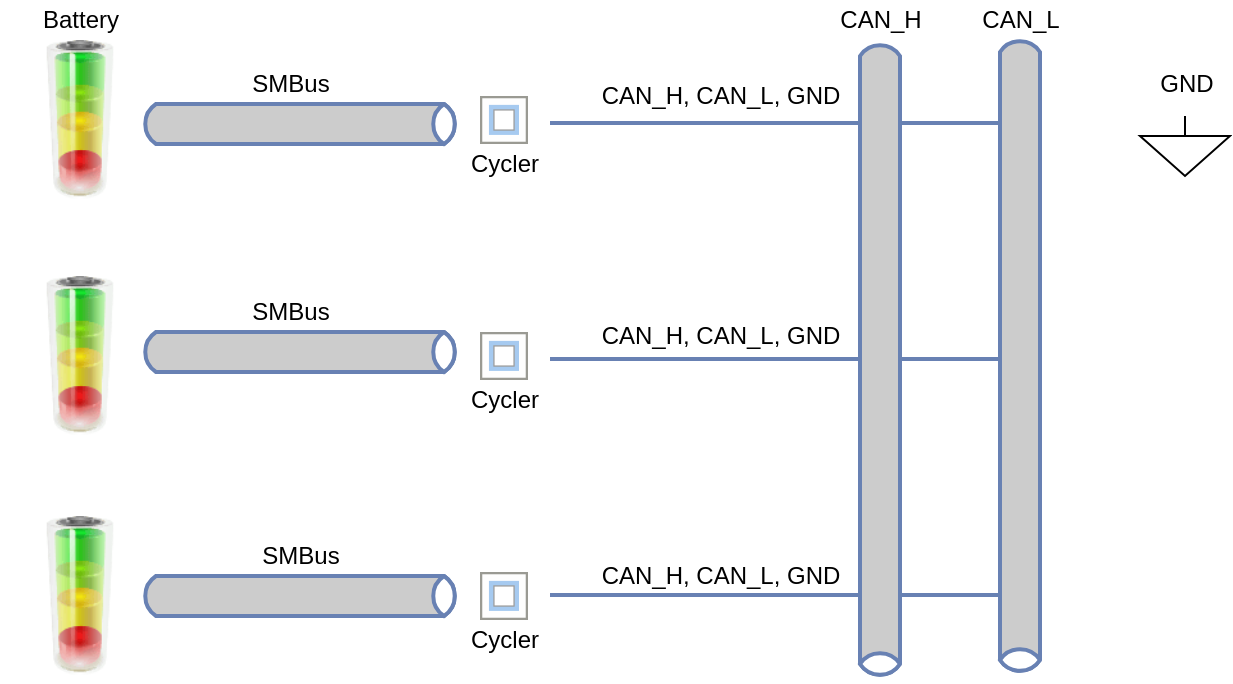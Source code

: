 <mxfile version="13.4.6" type="github">
  <diagram id="3He4Hd02jmimO1BY7AzF" name="Page-1">
    <mxGraphModel dx="782" dy="698" grid="1" gridSize="10" guides="1" tooltips="1" connect="1" arrows="1" fold="1" page="1" pageScale="1" pageWidth="850" pageHeight="1100" math="0" shadow="0">
      <root>
        <mxCell id="0" />
        <mxCell id="1" parent="0" />
        <mxCell id="7oue5vu6Khn2l55E_7nm-1" value="" style="verticalLabelPosition=bottom;aspect=fixed;html=1;verticalAlign=top;strokeColor=none;align=center;outlineConnect=0;shape=mxgraph.citrix.role_load_testing_controller;" vertex="1" parent="1">
          <mxGeometry x="270" y="110" width="24" height="24" as="geometry" />
        </mxCell>
        <mxCell id="7oue5vu6Khn2l55E_7nm-2" value="" style="image;html=1;image=img/lib/clip_art/general/Battery_allstates_128x128.png" vertex="1" parent="1">
          <mxGeometry x="30" y="82" width="80" height="80" as="geometry" />
        </mxCell>
        <mxCell id="7oue5vu6Khn2l55E_7nm-3" value="" style="image;html=1;image=img/lib/clip_art/general/Battery_allstates_128x128.png" vertex="1" parent="1">
          <mxGeometry x="30" y="200" width="80" height="80" as="geometry" />
        </mxCell>
        <mxCell id="7oue5vu6Khn2l55E_7nm-4" value="" style="image;html=1;image=img/lib/clip_art/general/Battery_allstates_128x128.png" vertex="1" parent="1">
          <mxGeometry x="30" y="320" width="80" height="80" as="geometry" />
        </mxCell>
        <mxCell id="7oue5vu6Khn2l55E_7nm-5" value="" style="verticalLabelPosition=bottom;aspect=fixed;html=1;verticalAlign=top;strokeColor=none;align=center;outlineConnect=0;shape=mxgraph.citrix.role_load_testing_controller;" vertex="1" parent="1">
          <mxGeometry x="270" y="228" width="24" height="24" as="geometry" />
        </mxCell>
        <mxCell id="7oue5vu6Khn2l55E_7nm-6" value="" style="verticalLabelPosition=bottom;aspect=fixed;html=1;verticalAlign=top;strokeColor=none;align=center;outlineConnect=0;shape=mxgraph.citrix.role_load_testing_controller;" vertex="1" parent="1">
          <mxGeometry x="270" y="348" width="24" height="24" as="geometry" />
        </mxCell>
        <mxCell id="7oue5vu6Khn2l55E_7nm-7" value="" style="html=1;outlineConnect=0;fillColor=#CCCCCC;strokeColor=#6881B3;gradientColor=none;gradientDirection=north;strokeWidth=2;shape=mxgraph.networks.bus;gradientColor=none;gradientDirection=north;fontColor=#ffffff;perimeter=backbonePerimeter;backboneSize=20;" vertex="1" parent="1">
          <mxGeometry x="100" y="114" width="160" height="20" as="geometry" />
        </mxCell>
        <mxCell id="7oue5vu6Khn2l55E_7nm-8" value="" style="html=1;outlineConnect=0;fillColor=#CCCCCC;strokeColor=#6881B3;gradientColor=none;gradientDirection=north;strokeWidth=2;shape=mxgraph.networks.bus;gradientColor=none;gradientDirection=north;fontColor=#ffffff;perimeter=backbonePerimeter;backboneSize=20;" vertex="1" parent="1">
          <mxGeometry x="100" y="350" width="160" height="20" as="geometry" />
        </mxCell>
        <mxCell id="7oue5vu6Khn2l55E_7nm-9" value="" style="html=1;outlineConnect=0;fillColor=#CCCCCC;strokeColor=#6881B3;gradientColor=none;gradientDirection=north;strokeWidth=2;shape=mxgraph.networks.bus;gradientColor=none;gradientDirection=north;fontColor=#ffffff;perimeter=backbonePerimeter;backboneSize=20;" vertex="1" parent="1">
          <mxGeometry x="100" y="228" width="160" height="20" as="geometry" />
        </mxCell>
        <mxCell id="7oue5vu6Khn2l55E_7nm-49" value="" style="strokeColor=#6881B3;edgeStyle=none;rounded=0;endArrow=none;html=1;strokeWidth=2;" edge="1" parent="1" source="7oue5vu6Khn2l55E_7nm-64">
          <mxGeometry relative="1" as="geometry">
            <mxPoint x="560" y="124" as="sourcePoint" />
            <mxPoint x="305" y="123.5" as="targetPoint" />
            <Array as="points">
              <mxPoint x="355" y="123.5" />
            </Array>
          </mxGeometry>
        </mxCell>
        <mxCell id="7oue5vu6Khn2l55E_7nm-54" value="" style="strokeColor=#6881B3;edgeStyle=none;rounded=0;endArrow=none;html=1;strokeWidth=2;" edge="1" parent="1" source="7oue5vu6Khn2l55E_7nm-64">
          <mxGeometry relative="1" as="geometry">
            <mxPoint x="395" y="241.5" as="sourcePoint" />
            <mxPoint x="305" y="241.5" as="targetPoint" />
            <Array as="points">
              <mxPoint x="355" y="241.5" />
            </Array>
          </mxGeometry>
        </mxCell>
        <mxCell id="7oue5vu6Khn2l55E_7nm-55" value="" style="strokeColor=#6881B3;edgeStyle=none;rounded=0;endArrow=none;html=1;strokeWidth=2;" edge="1" parent="1" source="7oue5vu6Khn2l55E_7nm-64">
          <mxGeometry relative="1" as="geometry">
            <mxPoint x="395" y="359.5" as="sourcePoint" />
            <mxPoint x="305" y="359.5" as="targetPoint" />
            <Array as="points">
              <mxPoint x="355" y="359.5" />
            </Array>
          </mxGeometry>
        </mxCell>
        <mxCell id="2" value="SMBus&lt;br&gt;" style="text;html=1;align=center;verticalAlign=middle;resizable=0;points=[];autosize=1;" vertex="1" parent="1">
          <mxGeometry x="150" y="208" width="50" height="20" as="geometry" />
        </mxCell>
        <mxCell id="7oue5vu6Khn2l55E_7nm-59" value="SMBus&lt;br&gt;" style="text;html=1;align=center;verticalAlign=middle;resizable=0;points=[];autosize=1;" vertex="1" parent="1">
          <mxGeometry x="150" y="94" width="50" height="20" as="geometry" />
        </mxCell>
        <mxCell id="7oue5vu6Khn2l55E_7nm-60" value="SMBus&lt;br&gt;" style="text;html=1;align=center;verticalAlign=middle;resizable=0;points=[];autosize=1;" vertex="1" parent="1">
          <mxGeometry x="155" y="330" width="50" height="20" as="geometry" />
        </mxCell>
        <mxCell id="7oue5vu6Khn2l55E_7nm-61" value="CAN_H, CAN_L, GND&lt;br&gt;" style="text;html=1;align=center;verticalAlign=middle;resizable=0;points=[];autosize=1;" vertex="1" parent="1">
          <mxGeometry x="320" y="100" width="140" height="20" as="geometry" />
        </mxCell>
        <mxCell id="7oue5vu6Khn2l55E_7nm-62" value="CAN_H, CAN_L, GND&lt;br&gt;" style="text;html=1;align=center;verticalAlign=middle;resizable=0;points=[];autosize=1;" vertex="1" parent="1">
          <mxGeometry x="320" y="220" width="140" height="20" as="geometry" />
        </mxCell>
        <mxCell id="7oue5vu6Khn2l55E_7nm-63" value="CAN_H, CAN_L, GND&lt;br&gt;" style="text;html=1;align=center;verticalAlign=middle;resizable=0;points=[];autosize=1;" vertex="1" parent="1">
          <mxGeometry x="320" y="340" width="140" height="20" as="geometry" />
        </mxCell>
        <mxCell id="7oue5vu6Khn2l55E_7nm-64" value="" style="html=1;outlineConnect=0;fillColor=#CCCCCC;strokeColor=#6881B3;gradientColor=none;gradientDirection=north;strokeWidth=2;shape=mxgraph.networks.bus;gradientColor=none;gradientDirection=north;fontColor=#ffffff;perimeter=backbonePerimeter;backboneSize=20;rotation=90;" vertex="1" parent="1">
          <mxGeometry x="380" y="230" width="320" height="20" as="geometry" />
        </mxCell>
        <mxCell id="7oue5vu6Khn2l55E_7nm-22" value="" style="html=1;fillColor=#CCCCCC;strokeColor=#6881B3;gradientColor=none;gradientDirection=north;strokeWidth=2;shape=mxgraph.networks.bus;gradientColor=none;gradientDirection=north;fontColor=#ffffff;perimeter=backbonePerimeter;backboneSize=20;rotation=90;" vertex="1" parent="1">
          <mxGeometry x="310" y="232" width="320" height="20" as="geometry" />
        </mxCell>
        <mxCell id="7oue5vu6Khn2l55E_7nm-65" value="Cycler&lt;br&gt;" style="text;html=1;align=center;verticalAlign=middle;resizable=0;points=[];autosize=1;" vertex="1" parent="1">
          <mxGeometry x="257" y="134" width="50" height="20" as="geometry" />
        </mxCell>
        <mxCell id="7oue5vu6Khn2l55E_7nm-66" value="Cycler&lt;br&gt;" style="text;html=1;align=center;verticalAlign=middle;resizable=0;points=[];autosize=1;" vertex="1" parent="1">
          <mxGeometry x="257" y="252" width="50" height="20" as="geometry" />
        </mxCell>
        <mxCell id="7oue5vu6Khn2l55E_7nm-67" value="Cycler&lt;br&gt;" style="text;html=1;align=center;verticalAlign=middle;resizable=0;points=[];autosize=1;" vertex="1" parent="1">
          <mxGeometry x="257" y="372" width="50" height="20" as="geometry" />
        </mxCell>
        <mxCell id="7oue5vu6Khn2l55E_7nm-68" value="Battery&lt;br&gt;" style="text;html=1;align=center;verticalAlign=middle;resizable=0;points=[];autosize=1;" vertex="1" parent="1">
          <mxGeometry x="45" y="62" width="50" height="20" as="geometry" />
        </mxCell>
        <mxCell id="7oue5vu6Khn2l55E_7nm-69" value="" style="pointerEvents=1;verticalLabelPosition=bottom;shadow=0;dashed=0;align=center;html=1;verticalAlign=top;shape=mxgraph.electrical.signal_sources.signal_ground;" vertex="1" parent="1">
          <mxGeometry x="600" y="120" width="45" height="30" as="geometry" />
        </mxCell>
        <mxCell id="7oue5vu6Khn2l55E_7nm-70" value="GND&lt;br&gt;" style="text;html=1;align=center;verticalAlign=middle;resizable=0;points=[];autosize=1;" vertex="1" parent="1">
          <mxGeometry x="602.5" y="94" width="40" height="20" as="geometry" />
        </mxCell>
        <mxCell id="7oue5vu6Khn2l55E_7nm-71" value="CAN_H&lt;br&gt;" style="text;html=1;align=center;verticalAlign=middle;resizable=0;points=[];autosize=1;" vertex="1" parent="1">
          <mxGeometry x="440" y="62" width="60" height="20" as="geometry" />
        </mxCell>
        <mxCell id="7oue5vu6Khn2l55E_7nm-72" value="CAN_L&lt;br&gt;" style="text;html=1;align=center;verticalAlign=middle;resizable=0;points=[];autosize=1;" vertex="1" parent="1">
          <mxGeometry x="510" y="62" width="60" height="20" as="geometry" />
        </mxCell>
      </root>
    </mxGraphModel>
  </diagram>
</mxfile>
